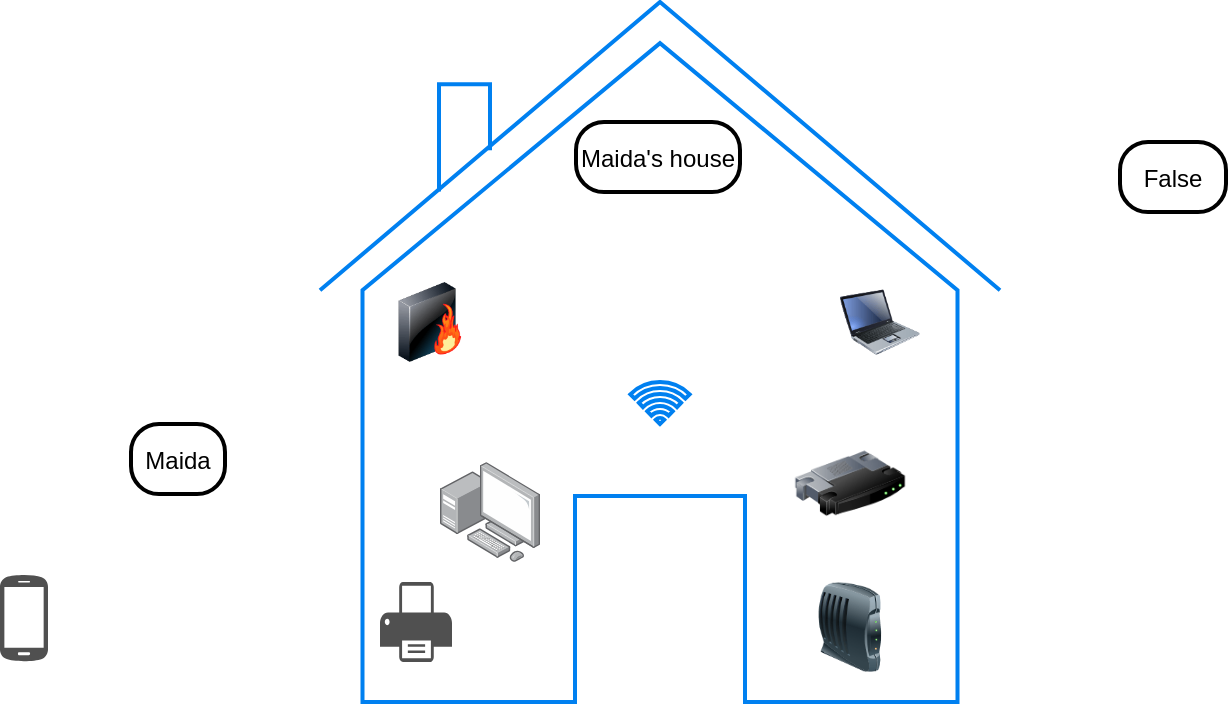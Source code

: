 <mxfile version="25.0.1">
  <diagram name="Page-1" id="PvO07qIYHuS2wvfluJdl">
    <mxGraphModel dx="794" dy="1494" grid="1" gridSize="10" guides="1" tooltips="1" connect="1" arrows="1" fold="1" page="1" pageScale="1" pageWidth="850" pageHeight="1100" math="0" shadow="0">
      <root>
        <mxCell id="0" />
        <mxCell id="1" parent="0" />
        <mxCell id="6xoseoS2dR4jP0KX5bGp-10" value="" style="html=1;verticalLabelPosition=bottom;align=center;labelBackgroundColor=#ffffff;verticalAlign=top;strokeWidth=2;strokeColor=#0080F0;shadow=0;dashed=0;shape=mxgraph.ios7.icons.home;" vertex="1" parent="1">
          <mxGeometry x="280" y="-10" width="340" height="350" as="geometry" />
        </mxCell>
        <mxCell id="4" value="Maida&#39;s house" style="rounded=1;arcSize=40;strokeWidth=2" parent="1" vertex="1">
          <mxGeometry x="408" y="50" width="82" height="35" as="geometry" />
        </mxCell>
        <mxCell id="5" value="False" style="rounded=1;arcSize=40;strokeWidth=2" parent="1" vertex="1">
          <mxGeometry x="680" y="60" width="53" height="35" as="geometry" />
        </mxCell>
        <mxCell id="6" value="Maida" style="rounded=1;arcSize=40;strokeWidth=2" parent="1" vertex="1">
          <mxGeometry x="185.5" y="201" width="47" height="35" as="geometry" />
        </mxCell>
        <mxCell id="6xoseoS2dR4jP0KX5bGp-12" value="" style="sketch=0;pointerEvents=1;shadow=0;dashed=0;html=1;strokeColor=none;fillColor=#505050;labelPosition=center;verticalLabelPosition=bottom;verticalAlign=top;outlineConnect=0;align=center;shape=mxgraph.office.devices.printer;" vertex="1" parent="1">
          <mxGeometry x="310" y="280" width="36" height="40" as="geometry" />
        </mxCell>
        <mxCell id="6xoseoS2dR4jP0KX5bGp-13" value="" style="image;html=1;image=img/lib/clip_art/computers/Laptop_128x128.png" vertex="1" parent="1">
          <mxGeometry x="540" y="130" width="40" height="40" as="geometry" />
        </mxCell>
        <mxCell id="6xoseoS2dR4jP0KX5bGp-15" value="" style="image;html=1;image=img/lib/clip_art/networking/Firewall-page1_128x128.png" vertex="1" parent="1">
          <mxGeometry x="310" y="130" width="50" height="40" as="geometry" />
        </mxCell>
        <mxCell id="6xoseoS2dR4jP0KX5bGp-16" value="" style="image;points=[];aspect=fixed;html=1;align=center;shadow=0;dashed=0;image=img/lib/allied_telesis/computer_and_terminals/Personal_Computer_with_Server.svg;" vertex="1" parent="1">
          <mxGeometry x="340" y="220" width="50" height="50" as="geometry" />
        </mxCell>
        <mxCell id="6xoseoS2dR4jP0KX5bGp-17" value="" style="image;html=1;image=img/lib/clip_art/networking/Modem_128x128.png" vertex="1" parent="1">
          <mxGeometry x="520" y="280" width="50" height="45" as="geometry" />
        </mxCell>
        <mxCell id="6xoseoS2dR4jP0KX5bGp-18" value="" style="image;html=1;image=img/lib/clip_art/networking/Router_128x128.png" vertex="1" parent="1">
          <mxGeometry x="517.37" y="204.27" width="55.27" height="52.73" as="geometry" />
        </mxCell>
        <mxCell id="6xoseoS2dR4jP0KX5bGp-19" value="" style="html=1;verticalLabelPosition=bottom;align=center;labelBackgroundColor=#ffffff;verticalAlign=top;strokeWidth=2;strokeColor=#0080F0;shadow=0;dashed=0;shape=mxgraph.ios7.icons.wifi;pointerEvents=1" vertex="1" parent="1">
          <mxGeometry x="435.15" y="180" width="29.7" height="21" as="geometry" />
        </mxCell>
        <mxCell id="6xoseoS2dR4jP0KX5bGp-20" value="" style="shape=image;html=1;verticalAlign=top;verticalLabelPosition=bottom;labelBackgroundColor=#ffffff;imageAspect=0;aspect=fixed;image=https://cdn0.iconfinder.com/data/icons/user-pictures/100/female-128.png" vertex="1" parent="1">
          <mxGeometry x="170" y="240" width="78" height="78" as="geometry" />
        </mxCell>
        <mxCell id="6xoseoS2dR4jP0KX5bGp-21" value="" style="sketch=0;pointerEvents=1;shadow=0;dashed=0;html=1;strokeColor=none;fillColor=#505050;labelPosition=center;verticalLabelPosition=bottom;verticalAlign=top;outlineConnect=0;align=center;shape=mxgraph.office.devices.cell_phone_android_standalone;" vertex="1" parent="1">
          <mxGeometry x="120" y="276" width="24" height="44" as="geometry" />
        </mxCell>
      </root>
    </mxGraphModel>
  </diagram>
</mxfile>
